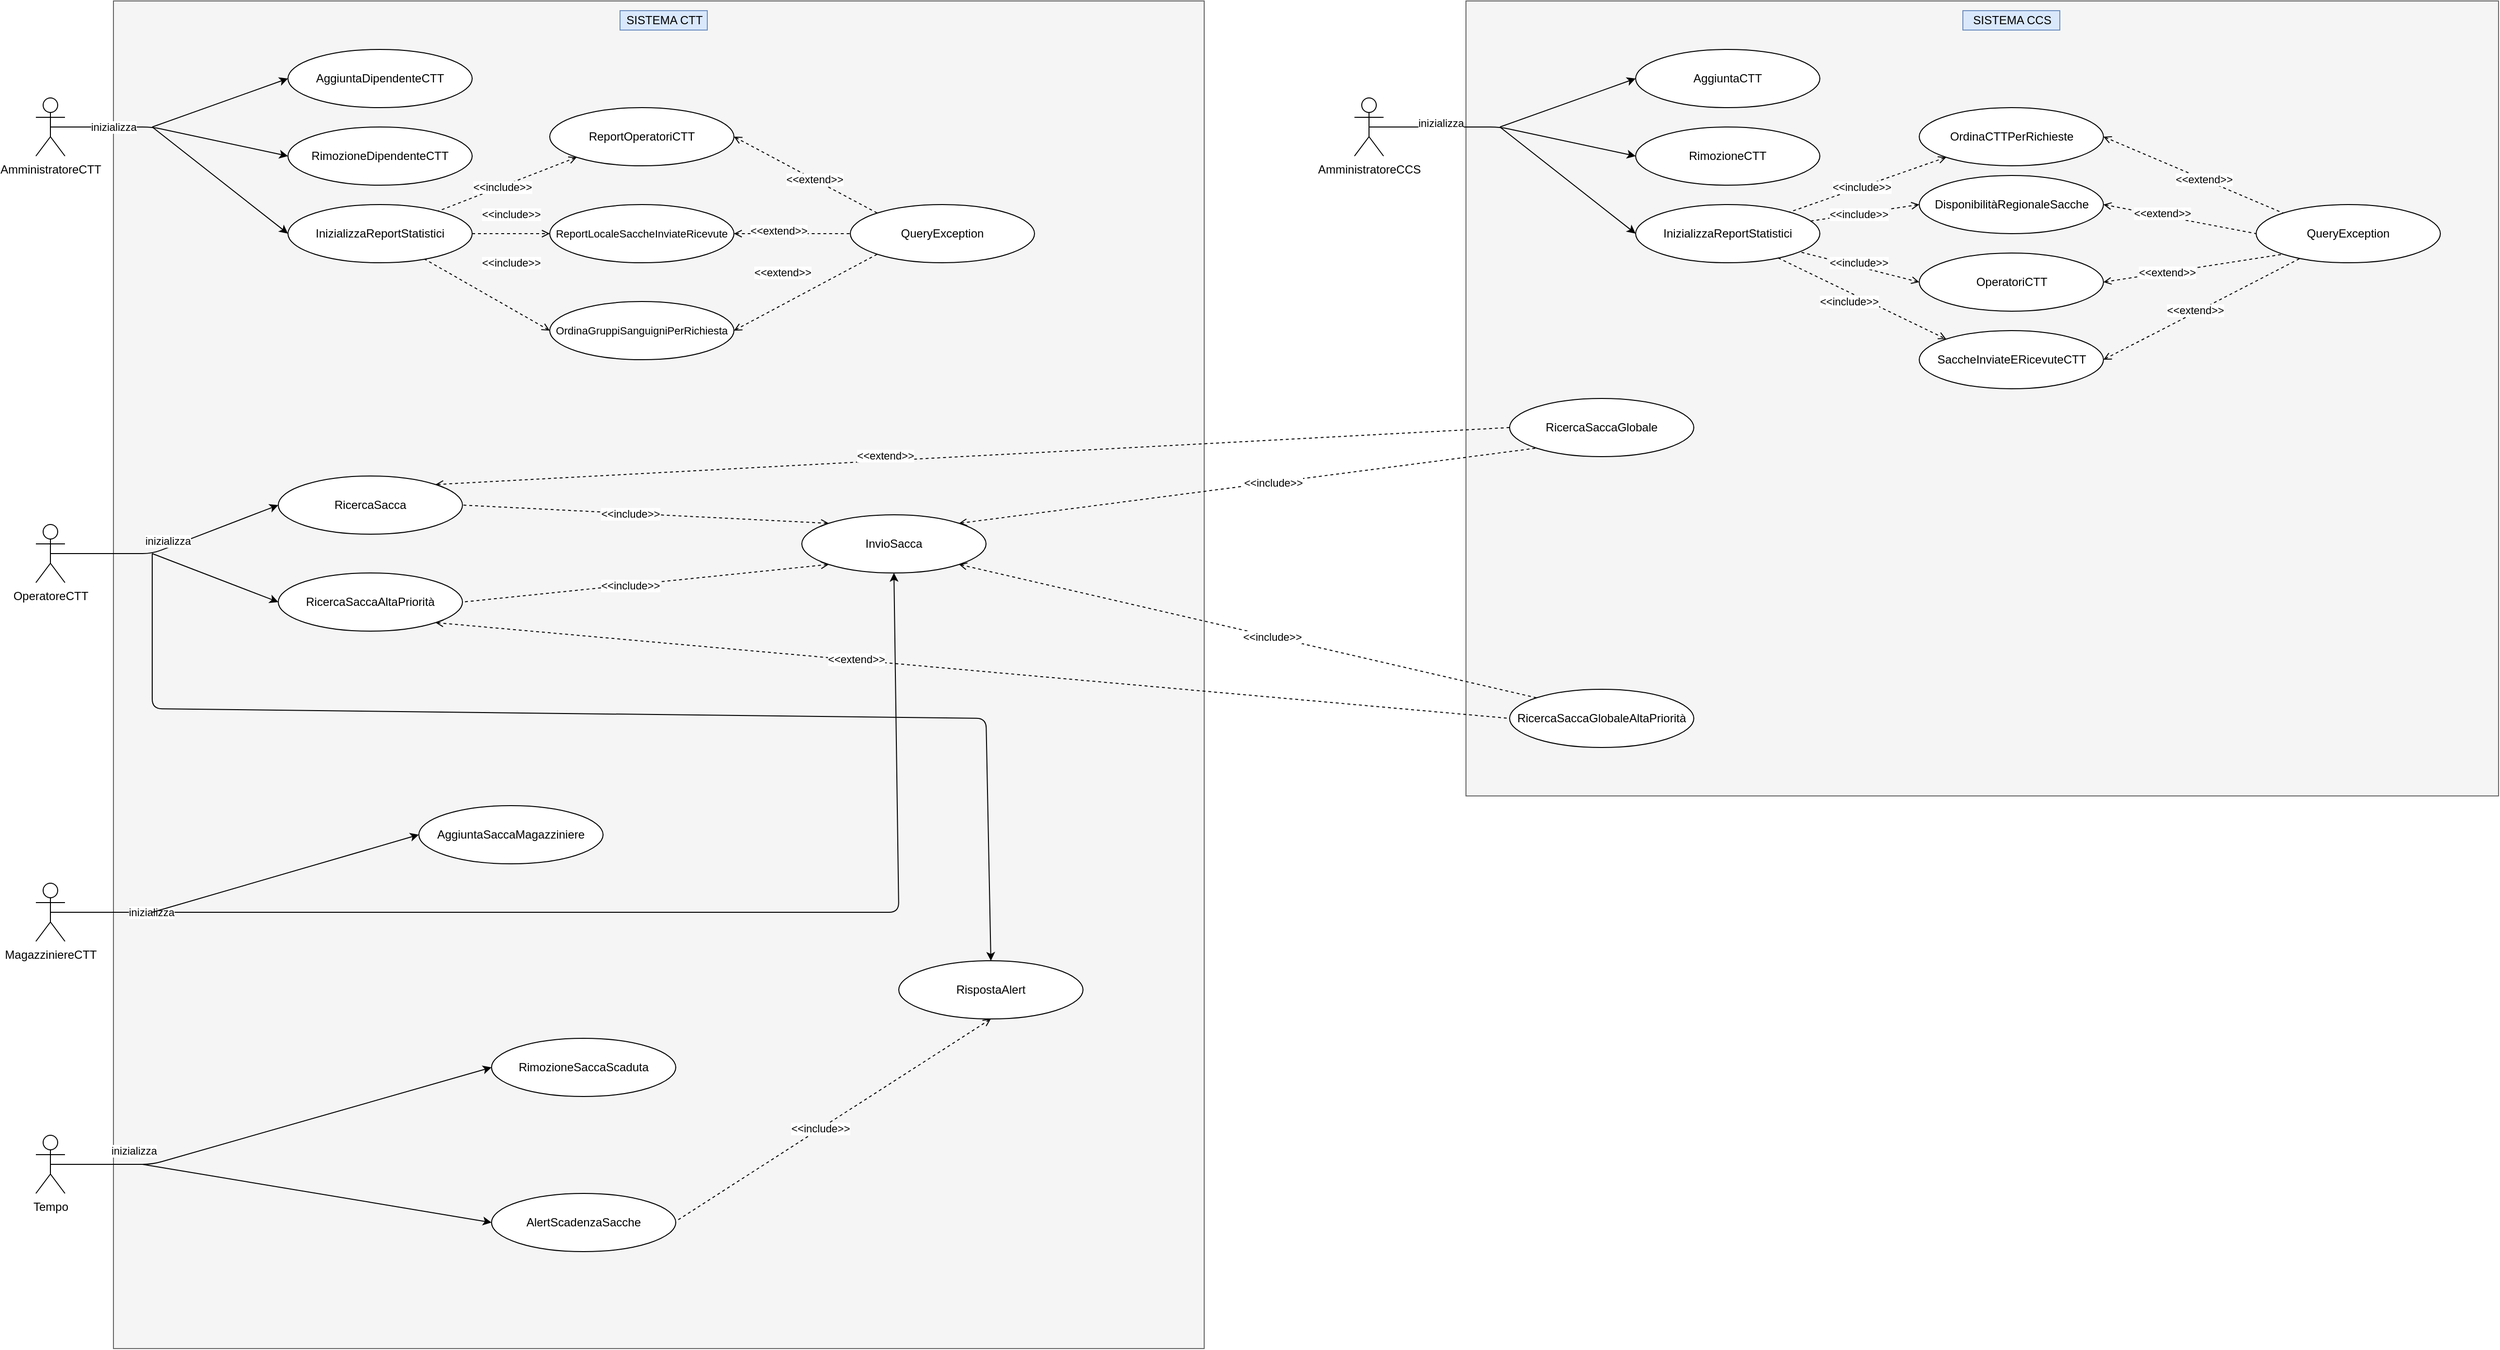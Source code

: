 <mxfile version="14.5.1" type="device"><diagram id="3FLHZTq3hZQt4nd_9_d8" name="Page-1"><mxGraphModel dx="3555" dy="2155" grid="1" gridSize="10" guides="1" tooltips="1" connect="1" arrows="1" fold="1" page="1" pageScale="1" pageWidth="1200" pageHeight="1600" math="0" shadow="0"><root><mxCell id="0"/><mxCell id="1" parent="0"/><mxCell id="kXRJ9fTZfxUqiPLf33Xb-1" value="" style="rounded=0;whiteSpace=wrap;html=1;fillColor=#f5f5f5;strokeColor=#666666;fontColor=#333333;" vertex="1" parent="1"><mxGeometry x="300" y="50" width="1125" height="1390" as="geometry"/></mxCell><mxCell id="kXRJ9fTZfxUqiPLf33Xb-2" value="SISTEMA CTT" style="text;html=1;align=center;verticalAlign=middle;resizable=0;points=[];autosize=1;fillColor=#dae8fc;strokeColor=#6c8ebf;" vertex="1" parent="1"><mxGeometry x="822.5" y="60" width="90" height="20" as="geometry"/></mxCell><mxCell id="kXRJ9fTZfxUqiPLf33Xb-3" value="AmministratoreCTT" style="shape=umlActor;verticalLabelPosition=bottom;verticalAlign=top;html=1;outlineConnect=0;" vertex="1" parent="1"><mxGeometry x="220" y="150" width="30" height="60" as="geometry"/></mxCell><mxCell id="kXRJ9fTZfxUqiPLf33Xb-4" value="AggiuntaDipendenteCTT" style="ellipse;whiteSpace=wrap;html=1;" vertex="1" parent="1"><mxGeometry x="480" y="100" width="190" height="60" as="geometry"/></mxCell><mxCell id="kXRJ9fTZfxUqiPLf33Xb-5" value="RimozioneDipendenteCTT" style="ellipse;whiteSpace=wrap;html=1;" vertex="1" parent="1"><mxGeometry x="480" y="180" width="190" height="60" as="geometry"/></mxCell><mxCell id="kXRJ9fTZfxUqiPLf33Xb-7" value="" style="endArrow=classic;html=1;entryX=0;entryY=0.5;entryDx=0;entryDy=0;" edge="1" parent="1" target="kXRJ9fTZfxUqiPLf33Xb-4"><mxGeometry width="50" height="50" relative="1" as="geometry"><mxPoint x="340" y="180" as="sourcePoint"/><mxPoint x="570" y="270" as="targetPoint"/></mxGeometry></mxCell><mxCell id="kXRJ9fTZfxUqiPLf33Xb-8" value="" style="endArrow=classic;html=1;exitX=0.5;exitY=0.5;exitDx=0;exitDy=0;exitPerimeter=0;entryX=0;entryY=0.5;entryDx=0;entryDy=0;" edge="1" parent="1" source="kXRJ9fTZfxUqiPLf33Xb-3" target="kXRJ9fTZfxUqiPLf33Xb-5"><mxGeometry width="50" height="50" relative="1" as="geometry"><mxPoint x="280" y="180" as="sourcePoint"/><mxPoint x="490" y="140" as="targetPoint"/><Array as="points"><mxPoint x="340" y="180"/></Array></mxGeometry></mxCell><mxCell id="kXRJ9fTZfxUqiPLf33Xb-10" value="inizializza" style="edgeLabel;html=1;align=center;verticalAlign=middle;resizable=0;points=[];" vertex="1" connectable="0" parent="kXRJ9fTZfxUqiPLf33Xb-8"><mxGeometry x="0.153" y="-1" relative="1" as="geometry"><mxPoint x="-77.46" y="-9.05" as="offset"/></mxGeometry></mxCell><mxCell id="kXRJ9fTZfxUqiPLf33Xb-11" value="MagazziniereCTT" style="shape=umlActor;verticalLabelPosition=bottom;verticalAlign=top;html=1;outlineConnect=0;" vertex="1" parent="1"><mxGeometry x="220" y="960" width="30" height="60" as="geometry"/></mxCell><mxCell id="kXRJ9fTZfxUqiPLf33Xb-12" value="AggiuntaSaccaMagazziniere" style="ellipse;whiteSpace=wrap;html=1;" vertex="1" parent="1"><mxGeometry x="615" y="880" width="190" height="60" as="geometry"/></mxCell><mxCell id="kXRJ9fTZfxUqiPLf33Xb-13" value="InvioSacca" style="ellipse;whiteSpace=wrap;html=1;" vertex="1" parent="1"><mxGeometry x="1010" y="580" width="190" height="60" as="geometry"/></mxCell><mxCell id="kXRJ9fTZfxUqiPLf33Xb-14" value="InizializzaReportStatistici" style="ellipse;whiteSpace=wrap;html=1;" vertex="1" parent="1"><mxGeometry x="480" y="260" width="190" height="60" as="geometry"/></mxCell><mxCell id="kXRJ9fTZfxUqiPLf33Xb-15" value="" style="endArrow=classic;html=1;entryX=0;entryY=0.5;entryDx=0;entryDy=0;" edge="1" parent="1" target="kXRJ9fTZfxUqiPLf33Xb-14"><mxGeometry width="50" height="50" relative="1" as="geometry"><mxPoint x="340" y="180" as="sourcePoint"/><mxPoint x="490" y="140" as="targetPoint"/></mxGeometry></mxCell><mxCell id="kXRJ9fTZfxUqiPLf33Xb-16" value="ReportOperatoriCTT" style="ellipse;whiteSpace=wrap;html=1;" vertex="1" parent="1"><mxGeometry x="750" y="160" width="190" height="60" as="geometry"/></mxCell><mxCell id="kXRJ9fTZfxUqiPLf33Xb-17" value="&lt;font style=&quot;font-size: 11px&quot;&gt;ReportLocaleSaccheInviateRicevute&lt;/font&gt;" style="ellipse;whiteSpace=wrap;html=1;" vertex="1" parent="1"><mxGeometry x="750" y="260" width="190" height="60" as="geometry"/></mxCell><mxCell id="kXRJ9fTZfxUqiPLf33Xb-18" value="&lt;font style=&quot;font-size: 11px&quot;&gt;OrdinaGruppiSanguigniPerRichiesta&lt;/font&gt;" style="ellipse;whiteSpace=wrap;html=1;" vertex="1" parent="1"><mxGeometry x="750" y="360" width="190" height="60" as="geometry"/></mxCell><mxCell id="kXRJ9fTZfxUqiPLf33Xb-21" value="" style="endArrow=none;dashed=1;html=1;exitX=0;exitY=0.5;exitDx=0;exitDy=0;startArrow=open;startFill=0;endFill=0;" edge="1" parent="1" source="kXRJ9fTZfxUqiPLf33Xb-18" target="kXRJ9fTZfxUqiPLf33Xb-14"><mxGeometry width="50" height="50" relative="1" as="geometry"><mxPoint x="680.0" y="300" as="sourcePoint"/><mxPoint x="750.0" y="430" as="targetPoint"/></mxGeometry></mxCell><mxCell id="kXRJ9fTZfxUqiPLf33Xb-22" value="" style="endArrow=open;dashed=1;html=1;entryX=0;entryY=0.5;entryDx=0;entryDy=0;endFill=0;startArrow=none;startFill=0;" edge="1" parent="1" source="kXRJ9fTZfxUqiPLf33Xb-14" target="kXRJ9fTZfxUqiPLf33Xb-17"><mxGeometry width="50" height="50" relative="1" as="geometry"><mxPoint x="750.0" y="350" as="sourcePoint"/><mxPoint x="680.0" y="300" as="targetPoint"/></mxGeometry></mxCell><mxCell id="kXRJ9fTZfxUqiPLf33Xb-23" value="" style="endArrow=none;dashed=1;html=1;exitX=0;exitY=1;exitDx=0;exitDy=0;startArrow=open;startFill=0;endFill=0;" edge="1" parent="1" source="kXRJ9fTZfxUqiPLf33Xb-16" target="kXRJ9fTZfxUqiPLf33Xb-14"><mxGeometry width="50" height="50" relative="1" as="geometry"><mxPoint x="760.0" y="360" as="sourcePoint"/><mxPoint x="670" y="280" as="targetPoint"/><Array as="points"/></mxGeometry></mxCell><mxCell id="kXRJ9fTZfxUqiPLf33Xb-24" value="&amp;lt;&amp;lt;include&amp;gt;&amp;gt;" style="edgeLabel;html=1;align=center;verticalAlign=middle;resizable=0;points=[];" vertex="1" connectable="0" parent="kXRJ9fTZfxUqiPLf33Xb-23"><mxGeometry x="0.085" relative="1" as="geometry"><mxPoint as="offset"/></mxGeometry></mxCell><mxCell id="kXRJ9fTZfxUqiPLf33Xb-25" value="&amp;lt;&amp;lt;include&amp;gt;&amp;gt;" style="edgeLabel;html=1;align=center;verticalAlign=middle;resizable=0;points=[];" vertex="1" connectable="0" parent="1"><mxGeometry x="710.001" y="319.998" as="geometry"/></mxCell><mxCell id="kXRJ9fTZfxUqiPLf33Xb-26" value="&amp;lt;&amp;lt;include&amp;gt;&amp;gt;" style="edgeLabel;html=1;align=center;verticalAlign=middle;resizable=0;points=[];" vertex="1" connectable="0" parent="1"><mxGeometry x="710.001" y="269.998" as="geometry"/></mxCell><mxCell id="kXRJ9fTZfxUqiPLf33Xb-28" value="QueryException" style="ellipse;whiteSpace=wrap;html=1;" vertex="1" parent="1"><mxGeometry x="1060" y="260" width="190" height="60" as="geometry"/></mxCell><mxCell id="kXRJ9fTZfxUqiPLf33Xb-30" value="" style="endArrow=none;dashed=1;html=1;entryX=0;entryY=0;entryDx=0;entryDy=0;exitX=1;exitY=0.5;exitDx=0;exitDy=0;startArrow=open;startFill=0;" edge="1" parent="1" source="kXRJ9fTZfxUqiPLf33Xb-16" target="kXRJ9fTZfxUqiPLf33Xb-28"><mxGeometry width="50" height="50" relative="1" as="geometry"><mxPoint x="930" y="280" as="sourcePoint"/><mxPoint x="980" y="230" as="targetPoint"/><Array as="points"/></mxGeometry></mxCell><mxCell id="kXRJ9fTZfxUqiPLf33Xb-34" value="&amp;lt;&amp;lt;extend&amp;gt;&amp;gt;" style="edgeLabel;html=1;align=center;verticalAlign=middle;resizable=0;points=[];" vertex="1" connectable="0" parent="kXRJ9fTZfxUqiPLf33Xb-30"><mxGeometry x="0.11" y="1" relative="1" as="geometry"><mxPoint y="1" as="offset"/></mxGeometry></mxCell><mxCell id="kXRJ9fTZfxUqiPLf33Xb-32" value="" style="endArrow=none;dashed=1;html=1;exitX=1;exitY=0.5;exitDx=0;exitDy=0;entryX=0;entryY=1;entryDx=0;entryDy=0;startArrow=open;startFill=0;" edge="1" parent="1" source="kXRJ9fTZfxUqiPLf33Xb-18" target="kXRJ9fTZfxUqiPLf33Xb-28"><mxGeometry width="50" height="50" relative="1" as="geometry"><mxPoint x="940" y="430" as="sourcePoint"/><mxPoint x="1119.438" y="326.325" as="targetPoint"/></mxGeometry></mxCell><mxCell id="kXRJ9fTZfxUqiPLf33Xb-33" value="" style="endArrow=none;dashed=1;html=1;exitX=1;exitY=0.5;exitDx=0;exitDy=0;entryX=0;entryY=0.5;entryDx=0;entryDy=0;startArrow=open;startFill=0;" edge="1" parent="1" source="kXRJ9fTZfxUqiPLf33Xb-17" target="kXRJ9fTZfxUqiPLf33Xb-28"><mxGeometry width="50" height="50" relative="1" as="geometry"><mxPoint x="940" y="350" as="sourcePoint"/><mxPoint x="1097.825" y="321.213" as="targetPoint"/></mxGeometry></mxCell><mxCell id="kXRJ9fTZfxUqiPLf33Xb-35" value="&amp;lt;&amp;lt;extend&amp;gt;&amp;gt;" style="edgeLabel;html=1;align=center;verticalAlign=middle;resizable=0;points=[];" vertex="1" connectable="0" parent="kXRJ9fTZfxUqiPLf33Xb-33"><mxGeometry x="-0.237" y="3" relative="1" as="geometry"><mxPoint as="offset"/></mxGeometry></mxCell><mxCell id="kXRJ9fTZfxUqiPLf33Xb-36" value="&amp;lt;&amp;lt;extend&amp;gt;&amp;gt;" style="edgeLabel;html=1;align=center;verticalAlign=middle;resizable=0;points=[];" vertex="1" connectable="0" parent="1"><mxGeometry x="990.206" y="329.997" as="geometry"/></mxCell><mxCell id="kXRJ9fTZfxUqiPLf33Xb-38" value="" style="rounded=0;whiteSpace=wrap;html=1;fillColor=#f5f5f5;strokeColor=#666666;fontColor=#333333;" vertex="1" parent="1"><mxGeometry x="1695" y="50" width="1065" height="820" as="geometry"/></mxCell><mxCell id="kXRJ9fTZfxUqiPLf33Xb-39" value="SISTEMA CCS" style="text;html=1;align=center;verticalAlign=middle;resizable=0;points=[];autosize=1;fillColor=#dae8fc;strokeColor=#6c8ebf;" vertex="1" parent="1"><mxGeometry x="2207.5" y="60" width="100" height="20" as="geometry"/></mxCell><mxCell id="kXRJ9fTZfxUqiPLf33Xb-40" value="AmministratoreCCS" style="shape=umlActor;verticalLabelPosition=bottom;verticalAlign=top;html=1;outlineConnect=0;" vertex="1" parent="1"><mxGeometry x="1580" y="150" width="30" height="60" as="geometry"/></mxCell><mxCell id="kXRJ9fTZfxUqiPLf33Xb-41" value="AggiuntaCTT" style="ellipse;whiteSpace=wrap;html=1;" vertex="1" parent="1"><mxGeometry x="1870" y="100" width="190" height="60" as="geometry"/></mxCell><mxCell id="kXRJ9fTZfxUqiPLf33Xb-42" value="RimozioneCTT" style="ellipse;whiteSpace=wrap;html=1;" vertex="1" parent="1"><mxGeometry x="1870" y="180" width="190" height="60" as="geometry"/></mxCell><mxCell id="kXRJ9fTZfxUqiPLf33Xb-43" value="" style="endArrow=classic;html=1;entryX=0;entryY=0.5;entryDx=0;entryDy=0;" edge="1" parent="1" target="kXRJ9fTZfxUqiPLf33Xb-41"><mxGeometry width="50" height="50" relative="1" as="geometry"><mxPoint x="1730" y="180" as="sourcePoint"/><mxPoint x="1960" y="270" as="targetPoint"/></mxGeometry></mxCell><mxCell id="kXRJ9fTZfxUqiPLf33Xb-44" value="" style="endArrow=classic;html=1;exitX=0.5;exitY=0.5;exitDx=0;exitDy=0;exitPerimeter=0;entryX=0;entryY=0.5;entryDx=0;entryDy=0;" edge="1" parent="1" source="kXRJ9fTZfxUqiPLf33Xb-40" target="kXRJ9fTZfxUqiPLf33Xb-42"><mxGeometry width="50" height="50" relative="1" as="geometry"><mxPoint x="1670" y="180" as="sourcePoint"/><mxPoint x="1880" y="140" as="targetPoint"/><Array as="points"><mxPoint x="1730" y="180"/></Array></mxGeometry></mxCell><mxCell id="kXRJ9fTZfxUqiPLf33Xb-45" value="inizializza" style="edgeLabel;html=1;align=center;verticalAlign=middle;resizable=0;points=[];" vertex="1" connectable="0" parent="kXRJ9fTZfxUqiPLf33Xb-44"><mxGeometry x="0.153" y="-1" relative="1" as="geometry"><mxPoint x="-85.75" y="-10.83" as="offset"/></mxGeometry></mxCell><mxCell id="kXRJ9fTZfxUqiPLf33Xb-49" value="InizializzaReportStatistici" style="ellipse;whiteSpace=wrap;html=1;" vertex="1" parent="1"><mxGeometry x="1870" y="260" width="190" height="60" as="geometry"/></mxCell><mxCell id="kXRJ9fTZfxUqiPLf33Xb-50" value="" style="endArrow=classic;html=1;entryX=0;entryY=0.5;entryDx=0;entryDy=0;" edge="1" parent="1" target="kXRJ9fTZfxUqiPLf33Xb-49"><mxGeometry width="50" height="50" relative="1" as="geometry"><mxPoint x="1730" y="180" as="sourcePoint"/><mxPoint x="1880" y="140" as="targetPoint"/></mxGeometry></mxCell><mxCell id="kXRJ9fTZfxUqiPLf33Xb-51" value="OrdinaCTTPerRichieste" style="ellipse;whiteSpace=wrap;html=1;" vertex="1" parent="1"><mxGeometry x="2162.5" y="160" width="190" height="60" as="geometry"/></mxCell><mxCell id="kXRJ9fTZfxUqiPLf33Xb-52" value="DisponibilitàRegionaleSacche" style="ellipse;whiteSpace=wrap;html=1;" vertex="1" parent="1"><mxGeometry x="2162.5" y="230" width="190" height="60" as="geometry"/></mxCell><mxCell id="kXRJ9fTZfxUqiPLf33Xb-53" value="OperatoriCTT" style="ellipse;whiteSpace=wrap;html=1;" vertex="1" parent="1"><mxGeometry x="2162.5" y="310" width="190" height="60" as="geometry"/></mxCell><mxCell id="kXRJ9fTZfxUqiPLf33Xb-54" value="SaccheInviateERicevuteCTT" style="ellipse;whiteSpace=wrap;html=1;" vertex="1" parent="1"><mxGeometry x="2162.5" y="390" width="190" height="60" as="geometry"/></mxCell><mxCell id="kXRJ9fTZfxUqiPLf33Xb-55" value="" style="endArrow=open;dashed=1;html=1;entryX=0;entryY=0;entryDx=0;entryDy=0;startArrow=none;startFill=0;endFill=0;" edge="1" parent="1" source="kXRJ9fTZfxUqiPLf33Xb-49" target="kXRJ9fTZfxUqiPLf33Xb-54"><mxGeometry width="50" height="50" relative="1" as="geometry"><mxPoint x="2100" y="550" as="sourcePoint"/><mxPoint x="2150" y="500" as="targetPoint"/></mxGeometry></mxCell><mxCell id="kXRJ9fTZfxUqiPLf33Xb-56" value="" style="endArrow=none;dashed=1;html=1;exitX=0;exitY=0.5;exitDx=0;exitDy=0;startArrow=open;startFill=0;endFill=0;" edge="1" parent="1" source="kXRJ9fTZfxUqiPLf33Xb-53" target="kXRJ9fTZfxUqiPLf33Xb-49"><mxGeometry width="50" height="50" relative="1" as="geometry"><mxPoint x="2070.0" y="300" as="sourcePoint"/><mxPoint x="2140" y="430" as="targetPoint"/></mxGeometry></mxCell><mxCell id="kXRJ9fTZfxUqiPLf33Xb-57" value="" style="endArrow=open;dashed=1;html=1;entryX=0;entryY=0.5;entryDx=0;entryDy=0;endFill=0;startArrow=none;startFill=0;" edge="1" parent="1" source="kXRJ9fTZfxUqiPLf33Xb-49" target="kXRJ9fTZfxUqiPLf33Xb-52"><mxGeometry width="50" height="50" relative="1" as="geometry"><mxPoint x="2140" y="350" as="sourcePoint"/><mxPoint x="2070.0" y="300" as="targetPoint"/></mxGeometry></mxCell><mxCell id="kXRJ9fTZfxUqiPLf33Xb-58" value="" style="endArrow=none;dashed=1;html=1;exitX=0;exitY=1;exitDx=0;exitDy=0;startArrow=open;startFill=0;endFill=0;" edge="1" parent="1" source="kXRJ9fTZfxUqiPLf33Xb-51" target="kXRJ9fTZfxUqiPLf33Xb-49"><mxGeometry width="50" height="50" relative="1" as="geometry"><mxPoint x="2150" y="360" as="sourcePoint"/><mxPoint x="2060" y="280" as="targetPoint"/><Array as="points"/></mxGeometry></mxCell><mxCell id="kXRJ9fTZfxUqiPLf33Xb-59" value="&amp;lt;&amp;lt;include&amp;gt;&amp;gt;" style="edgeLabel;html=1;align=center;verticalAlign=middle;resizable=0;points=[];" vertex="1" connectable="0" parent="kXRJ9fTZfxUqiPLf33Xb-58"><mxGeometry x="0.085" relative="1" as="geometry"><mxPoint as="offset"/></mxGeometry></mxCell><mxCell id="kXRJ9fTZfxUqiPLf33Xb-60" value="&amp;lt;&amp;lt;include&amp;gt;&amp;gt;" style="edgeLabel;html=1;align=center;verticalAlign=middle;resizable=0;points=[];" vertex="1" connectable="0" parent="1"><mxGeometry x="2100.001" y="319.998" as="geometry"/></mxCell><mxCell id="kXRJ9fTZfxUqiPLf33Xb-61" value="&amp;lt;&amp;lt;include&amp;gt;&amp;gt;" style="edgeLabel;html=1;align=center;verticalAlign=middle;resizable=0;points=[];" vertex="1" connectable="0" parent="1"><mxGeometry x="2100.001" y="269.998" as="geometry"/></mxCell><mxCell id="kXRJ9fTZfxUqiPLf33Xb-62" value="&amp;lt;&amp;lt;include&amp;gt;&amp;gt;" style="edgeLabel;html=1;align=center;verticalAlign=middle;resizable=0;points=[];" vertex="1" connectable="0" parent="1"><mxGeometry x="2090.001" y="359.998" as="geometry"/></mxCell><mxCell id="kXRJ9fTZfxUqiPLf33Xb-63" value="QueryException" style="ellipse;whiteSpace=wrap;html=1;" vertex="1" parent="1"><mxGeometry x="2510" y="260" width="190" height="60" as="geometry"/></mxCell><mxCell id="kXRJ9fTZfxUqiPLf33Xb-64" value="" style="endArrow=none;dashed=1;html=1;entryX=0;entryY=0;entryDx=0;entryDy=0;exitX=1;exitY=0.5;exitDx=0;exitDy=0;startArrow=open;startFill=0;" edge="1" parent="1" source="kXRJ9fTZfxUqiPLf33Xb-51" target="kXRJ9fTZfxUqiPLf33Xb-63"><mxGeometry width="50" height="50" relative="1" as="geometry"><mxPoint x="2320" y="280" as="sourcePoint"/><mxPoint x="2370" y="230" as="targetPoint"/><Array as="points"/></mxGeometry></mxCell><mxCell id="kXRJ9fTZfxUqiPLf33Xb-65" value="&amp;lt;&amp;lt;extend&amp;gt;&amp;gt;" style="edgeLabel;html=1;align=center;verticalAlign=middle;resizable=0;points=[];" vertex="1" connectable="0" parent="kXRJ9fTZfxUqiPLf33Xb-64"><mxGeometry x="0.11" y="1" relative="1" as="geometry"><mxPoint y="1" as="offset"/></mxGeometry></mxCell><mxCell id="kXRJ9fTZfxUqiPLf33Xb-66" value="" style="endArrow=none;dashed=1;html=1;exitX=1;exitY=0.5;exitDx=0;exitDy=0;startArrow=open;startFill=0;" edge="1" parent="1" source="kXRJ9fTZfxUqiPLf33Xb-54" target="kXRJ9fTZfxUqiPLf33Xb-63"><mxGeometry width="50" height="50" relative="1" as="geometry"><mxPoint x="2330" y="200.0" as="sourcePoint"/><mxPoint x="2487.825" y="278.787" as="targetPoint"/></mxGeometry></mxCell><mxCell id="kXRJ9fTZfxUqiPLf33Xb-67" value="" style="endArrow=none;dashed=1;html=1;exitX=1;exitY=0.5;exitDx=0;exitDy=0;entryX=0;entryY=1;entryDx=0;entryDy=0;startArrow=open;startFill=0;" edge="1" parent="1" source="kXRJ9fTZfxUqiPLf33Xb-53" target="kXRJ9fTZfxUqiPLf33Xb-63"><mxGeometry width="50" height="50" relative="1" as="geometry"><mxPoint x="2330" y="430" as="sourcePoint"/><mxPoint x="2509.438" y="326.325" as="targetPoint"/></mxGeometry></mxCell><mxCell id="kXRJ9fTZfxUqiPLf33Xb-68" value="" style="endArrow=none;dashed=1;html=1;exitX=1;exitY=0.5;exitDx=0;exitDy=0;entryX=0;entryY=0.5;entryDx=0;entryDy=0;startArrow=open;startFill=0;" edge="1" parent="1" source="kXRJ9fTZfxUqiPLf33Xb-52" target="kXRJ9fTZfxUqiPLf33Xb-63"><mxGeometry width="50" height="50" relative="1" as="geometry"><mxPoint x="2330" y="350" as="sourcePoint"/><mxPoint x="2487.825" y="321.213" as="targetPoint"/></mxGeometry></mxCell><mxCell id="kXRJ9fTZfxUqiPLf33Xb-69" value="&amp;lt;&amp;lt;extend&amp;gt;&amp;gt;" style="edgeLabel;html=1;align=center;verticalAlign=middle;resizable=0;points=[];" vertex="1" connectable="0" parent="kXRJ9fTZfxUqiPLf33Xb-68"><mxGeometry x="-0.237" y="3" relative="1" as="geometry"><mxPoint as="offset"/></mxGeometry></mxCell><mxCell id="kXRJ9fTZfxUqiPLf33Xb-70" value="&amp;lt;&amp;lt;extend&amp;gt;&amp;gt;" style="edgeLabel;html=1;align=center;verticalAlign=middle;resizable=0;points=[];" vertex="1" connectable="0" parent="1"><mxGeometry x="2380.206" y="329.997" as="geometry"><mxPoint x="38" as="offset"/></mxGeometry></mxCell><mxCell id="kXRJ9fTZfxUqiPLf33Xb-71" value="&amp;lt;&amp;lt;extend&amp;gt;&amp;gt;" style="edgeLabel;html=1;align=center;verticalAlign=middle;resizable=0;points=[];" vertex="1" connectable="0" parent="1"><mxGeometry x="2419.996" y="369.997" as="geometry"><mxPoint x="27" y="-1" as="offset"/></mxGeometry></mxCell><mxCell id="kXRJ9fTZfxUqiPLf33Xb-73" value="" style="endArrow=classic;html=1;exitX=0.5;exitY=0.5;exitDx=0;exitDy=0;exitPerimeter=0;entryX=0.5;entryY=1;entryDx=0;entryDy=0;" edge="1" parent="1" target="kXRJ9fTZfxUqiPLf33Xb-13"><mxGeometry width="50" height="50" relative="1" as="geometry"><mxPoint x="235" y="990" as="sourcePoint"/><mxPoint x="480" y="1020.0" as="targetPoint"/><Array as="points"><mxPoint x="340" y="990"/><mxPoint x="1110" y="990"/></Array></mxGeometry></mxCell><mxCell id="kXRJ9fTZfxUqiPLf33Xb-74" value="inizializza" style="edgeLabel;html=1;align=center;verticalAlign=middle;resizable=0;points=[];" vertex="1" connectable="0" parent="kXRJ9fTZfxUqiPLf33Xb-73"><mxGeometry x="0.153" y="-1" relative="1" as="geometry"><mxPoint x="-602.14" y="-1" as="offset"/></mxGeometry></mxCell><mxCell id="kXRJ9fTZfxUqiPLf33Xb-75" value="" style="endArrow=classic;html=1;entryX=0;entryY=0.5;entryDx=0;entryDy=0;" edge="1" parent="1" target="kXRJ9fTZfxUqiPLf33Xb-12"><mxGeometry width="50" height="50" relative="1" as="geometry"><mxPoint x="340" y="990" as="sourcePoint"/><mxPoint x="450" y="930" as="targetPoint"/></mxGeometry></mxCell><mxCell id="kXRJ9fTZfxUqiPLf33Xb-76" value="OperatoreCTT" style="shape=umlActor;verticalLabelPosition=bottom;verticalAlign=top;html=1;outlineConnect=0;" vertex="1" parent="1"><mxGeometry x="220" y="590" width="30" height="60" as="geometry"/></mxCell><mxCell id="kXRJ9fTZfxUqiPLf33Xb-78" value="RicercaSacca" style="ellipse;whiteSpace=wrap;html=1;" vertex="1" parent="1"><mxGeometry x="470" y="540" width="190" height="60" as="geometry"/></mxCell><mxCell id="kXRJ9fTZfxUqiPLf33Xb-79" value="" style="endArrow=classic;html=1;exitX=0.5;exitY=0.5;exitDx=0;exitDy=0;exitPerimeter=0;entryX=0;entryY=0.5;entryDx=0;entryDy=0;" edge="1" parent="1" target="kXRJ9fTZfxUqiPLf33Xb-78"><mxGeometry width="50" height="50" relative="1" as="geometry"><mxPoint x="235" y="620" as="sourcePoint"/><mxPoint x="480" y="650.0" as="targetPoint"/><Array as="points"><mxPoint x="340" y="620"/></Array></mxGeometry></mxCell><mxCell id="kXRJ9fTZfxUqiPLf33Xb-80" value="inizializza" style="edgeLabel;html=1;align=center;verticalAlign=middle;resizable=0;points=[];" vertex="1" connectable="0" parent="kXRJ9fTZfxUqiPLf33Xb-79"><mxGeometry x="0.153" y="-1" relative="1" as="geometry"><mxPoint x="-18.53" y="-1" as="offset"/></mxGeometry></mxCell><mxCell id="kXRJ9fTZfxUqiPLf33Xb-82" value="RicercaSaccaGlobale" style="ellipse;whiteSpace=wrap;html=1;" vertex="1" parent="1"><mxGeometry x="1740" y="460" width="190" height="60" as="geometry"/></mxCell><mxCell id="kXRJ9fTZfxUqiPLf33Xb-83" value="" style="endArrow=none;dashed=1;html=1;exitX=1;exitY=0;exitDx=0;exitDy=0;entryX=0;entryY=0.5;entryDx=0;entryDy=0;startArrow=open;startFill=0;" edge="1" parent="1" source="kXRJ9fTZfxUqiPLf33Xb-78" target="kXRJ9fTZfxUqiPLf33Xb-82"><mxGeometry width="50" height="50" relative="1" as="geometry"><mxPoint x="950.0" y="430.0" as="sourcePoint"/><mxPoint x="1097.474" y="351.102" as="targetPoint"/></mxGeometry></mxCell><mxCell id="kXRJ9fTZfxUqiPLf33Xb-85" value="RicercaSaccaAltaPriorità" style="ellipse;whiteSpace=wrap;html=1;" vertex="1" parent="1"><mxGeometry x="470" y="640" width="190" height="60" as="geometry"/></mxCell><mxCell id="kXRJ9fTZfxUqiPLf33Xb-86" value="RicercaSaccaGlobaleAltaPriorità" style="ellipse;whiteSpace=wrap;html=1;" vertex="1" parent="1"><mxGeometry x="1740" y="760" width="190" height="60" as="geometry"/></mxCell><mxCell id="kXRJ9fTZfxUqiPLf33Xb-87" value="" style="endArrow=none;dashed=1;html=1;exitX=1;exitY=1;exitDx=0;exitDy=0;entryX=0;entryY=0.5;entryDx=0;entryDy=0;startArrow=open;startFill=0;" edge="1" parent="1" source="kXRJ9fTZfxUqiPLf33Xb-85" target="kXRJ9fTZfxUqiPLf33Xb-86"><mxGeometry width="50" height="50" relative="1" as="geometry"><mxPoint x="660" y="669.41" as="sourcePoint"/><mxPoint x="790.0" y="669.41" as="targetPoint"/></mxGeometry></mxCell><mxCell id="kXRJ9fTZfxUqiPLf33Xb-88" value="&amp;lt;&amp;lt;extend&amp;gt;&amp;gt;" style="edgeLabel;html=1;align=center;verticalAlign=middle;resizable=0;points=[];" vertex="1" connectable="0" parent="1"><mxGeometry x="1259.996" y="369.997" as="geometry"><mxPoint x="-164" y="149" as="offset"/></mxGeometry></mxCell><mxCell id="kXRJ9fTZfxUqiPLf33Xb-89" value="&amp;lt;&amp;lt;extend&amp;gt;&amp;gt;" style="edgeLabel;html=1;align=center;verticalAlign=middle;resizable=0;points=[];" vertex="1" connectable="0" parent="1"><mxGeometry x="1229.996" y="579.997" as="geometry"><mxPoint x="-164" y="149" as="offset"/></mxGeometry></mxCell><mxCell id="kXRJ9fTZfxUqiPLf33Xb-90" value="" style="endArrow=classic;html=1;entryX=0;entryY=0.5;entryDx=0;entryDy=0;" edge="1" parent="1" target="kXRJ9fTZfxUqiPLf33Xb-85"><mxGeometry width="50" height="50" relative="1" as="geometry"><mxPoint x="340" y="620" as="sourcePoint"/><mxPoint x="480.0" y="730.0" as="targetPoint"/></mxGeometry></mxCell><mxCell id="kXRJ9fTZfxUqiPLf33Xb-91" value="" style="endArrow=none;dashed=1;html=1;exitX=1;exitY=0;exitDx=0;exitDy=0;startArrow=open;startFill=0;endFill=0;entryX=0;entryY=1;entryDx=0;entryDy=0;" edge="1" parent="1" source="kXRJ9fTZfxUqiPLf33Xb-13" target="kXRJ9fTZfxUqiPLf33Xb-82"><mxGeometry width="50" height="50" relative="1" as="geometry"><mxPoint x="1082.745" y="450.003" as="sourcePoint"/><mxPoint x="939.997" y="505.55" as="targetPoint"/><Array as="points"/></mxGeometry></mxCell><mxCell id="kXRJ9fTZfxUqiPLf33Xb-92" value="&amp;lt;&amp;lt;include&amp;gt;&amp;gt;" style="edgeLabel;html=1;align=center;verticalAlign=middle;resizable=0;points=[];" vertex="1" connectable="0" parent="kXRJ9fTZfxUqiPLf33Xb-91"><mxGeometry x="0.085" relative="1" as="geometry"><mxPoint as="offset"/></mxGeometry></mxCell><mxCell id="kXRJ9fTZfxUqiPLf33Xb-93" value="" style="endArrow=none;dashed=1;html=1;exitX=0;exitY=0;exitDx=0;exitDy=0;startArrow=open;startFill=0;endFill=0;entryX=1;entryY=0.5;entryDx=0;entryDy=0;" edge="1" parent="1" source="kXRJ9fTZfxUqiPLf33Xb-13" target="kXRJ9fTZfxUqiPLf33Xb-78"><mxGeometry width="50" height="50" relative="1" as="geometry"><mxPoint x="1115" y="590" as="sourcePoint"/><mxPoint x="949.997" y="515.55" as="targetPoint"/><Array as="points"/></mxGeometry></mxCell><mxCell id="kXRJ9fTZfxUqiPLf33Xb-94" value="&amp;lt;&amp;lt;include&amp;gt;&amp;gt;" style="edgeLabel;html=1;align=center;verticalAlign=middle;resizable=0;points=[];" vertex="1" connectable="0" parent="kXRJ9fTZfxUqiPLf33Xb-93"><mxGeometry x="0.085" relative="1" as="geometry"><mxPoint as="offset"/></mxGeometry></mxCell><mxCell id="kXRJ9fTZfxUqiPLf33Xb-95" value="" style="endArrow=none;dashed=1;html=1;exitX=0;exitY=1;exitDx=0;exitDy=0;startArrow=open;startFill=0;endFill=0;entryX=1;entryY=0.5;entryDx=0;entryDy=0;" edge="1" parent="1" source="kXRJ9fTZfxUqiPLf33Xb-13" target="kXRJ9fTZfxUqiPLf33Xb-85"><mxGeometry width="50" height="50" relative="1" as="geometry"><mxPoint x="1047.825" y="598.787" as="sourcePoint"/><mxPoint x="670" y="580" as="targetPoint"/><Array as="points"/></mxGeometry></mxCell><mxCell id="kXRJ9fTZfxUqiPLf33Xb-96" value="&amp;lt;&amp;lt;include&amp;gt;&amp;gt;" style="edgeLabel;html=1;align=center;verticalAlign=middle;resizable=0;points=[];" vertex="1" connectable="0" parent="kXRJ9fTZfxUqiPLf33Xb-95"><mxGeometry x="0.085" relative="1" as="geometry"><mxPoint as="offset"/></mxGeometry></mxCell><mxCell id="kXRJ9fTZfxUqiPLf33Xb-98" value="" style="endArrow=none;dashed=1;html=1;exitX=1;exitY=1;exitDx=0;exitDy=0;startArrow=open;startFill=0;endFill=0;entryX=0;entryY=0;entryDx=0;entryDy=0;" edge="1" parent="1" source="kXRJ9fTZfxUqiPLf33Xb-13" target="kXRJ9fTZfxUqiPLf33Xb-86"><mxGeometry width="50" height="50" relative="1" as="geometry"><mxPoint x="1317.825" y="690.003" as="sourcePoint"/><mxPoint x="940" y="728.79" as="targetPoint"/><Array as="points"/></mxGeometry></mxCell><mxCell id="kXRJ9fTZfxUqiPLf33Xb-99" value="&amp;lt;&amp;lt;include&amp;gt;&amp;gt;" style="edgeLabel;html=1;align=center;verticalAlign=middle;resizable=0;points=[];" vertex="1" connectable="0" parent="kXRJ9fTZfxUqiPLf33Xb-98"><mxGeometry x="0.085" relative="1" as="geometry"><mxPoint as="offset"/></mxGeometry></mxCell><mxCell id="kXRJ9fTZfxUqiPLf33Xb-100" value="Tempo" style="shape=umlActor;verticalLabelPosition=bottom;verticalAlign=top;html=1;outlineConnect=0;" vertex="1" parent="1"><mxGeometry x="220" y="1220" width="30" height="60" as="geometry"/></mxCell><mxCell id="kXRJ9fTZfxUqiPLf33Xb-101" value="RimozioneSaccaScaduta" style="ellipse;whiteSpace=wrap;html=1;" vertex="1" parent="1"><mxGeometry x="690" y="1120" width="190" height="60" as="geometry"/></mxCell><mxCell id="kXRJ9fTZfxUqiPLf33Xb-102" value="AlertScadenzaSacche" style="ellipse;whiteSpace=wrap;html=1;" vertex="1" parent="1"><mxGeometry x="690" y="1280" width="190" height="60" as="geometry"/></mxCell><mxCell id="kXRJ9fTZfxUqiPLf33Xb-103" value="" style="endArrow=classic;html=1;exitX=0.5;exitY=0.5;exitDx=0;exitDy=0;exitPerimeter=0;entryX=0;entryY=0.5;entryDx=0;entryDy=0;" edge="1" parent="1" target="kXRJ9fTZfxUqiPLf33Xb-101"><mxGeometry width="50" height="50" relative="1" as="geometry"><mxPoint x="235" y="1250" as="sourcePoint"/><mxPoint x="470" y="1200.0" as="targetPoint"/><Array as="points"><mxPoint x="340" y="1250"/></Array></mxGeometry></mxCell><mxCell id="kXRJ9fTZfxUqiPLf33Xb-104" value="inizializza" style="edgeLabel;html=1;align=center;verticalAlign=middle;resizable=0;points=[];" vertex="1" connectable="0" parent="kXRJ9fTZfxUqiPLf33Xb-103"><mxGeometry x="0.153" y="-1" relative="1" as="geometry"><mxPoint x="-178.93" y="30.13" as="offset"/></mxGeometry></mxCell><mxCell id="kXRJ9fTZfxUqiPLf33Xb-105" value="" style="endArrow=classic;html=1;entryX=0;entryY=0.5;entryDx=0;entryDy=0;" edge="1" parent="1" target="kXRJ9fTZfxUqiPLf33Xb-102"><mxGeometry width="50" height="50" relative="1" as="geometry"><mxPoint x="330" y="1250.0" as="sourcePoint"/><mxPoint x="460" y="1300.0" as="targetPoint"/></mxGeometry></mxCell><mxCell id="kXRJ9fTZfxUqiPLf33Xb-106" value="RispostaAlert" style="ellipse;whiteSpace=wrap;html=1;" vertex="1" parent="1"><mxGeometry x="1110" y="1040" width="190" height="60" as="geometry"/></mxCell><mxCell id="kXRJ9fTZfxUqiPLf33Xb-107" value="" style="endArrow=classic;html=1;entryX=0.5;entryY=0;entryDx=0;entryDy=0;" edge="1" parent="1" target="kXRJ9fTZfxUqiPLf33Xb-106"><mxGeometry width="50" height="50" relative="1" as="geometry"><mxPoint x="340" y="620" as="sourcePoint"/><mxPoint x="480" y="680.0" as="targetPoint"/><Array as="points"><mxPoint x="340" y="780"/><mxPoint x="1200" y="790"/></Array></mxGeometry></mxCell><mxCell id="kXRJ9fTZfxUqiPLf33Xb-108" value="" style="endArrow=none;dashed=1;html=1;exitX=0.5;exitY=1;exitDx=0;exitDy=0;startArrow=open;startFill=0;endFill=0;entryX=1;entryY=0.5;entryDx=0;entryDy=0;" edge="1" parent="1" source="kXRJ9fTZfxUqiPLf33Xb-106"><mxGeometry width="50" height="50" relative="1" as="geometry"><mxPoint x="1257.825" y="1270.003" as="sourcePoint"/><mxPoint x="880" y="1308.79" as="targetPoint"/><Array as="points"/></mxGeometry></mxCell><mxCell id="kXRJ9fTZfxUqiPLf33Xb-109" value="&amp;lt;&amp;lt;include&amp;gt;&amp;gt;" style="edgeLabel;html=1;align=center;verticalAlign=middle;resizable=0;points=[];" vertex="1" connectable="0" parent="kXRJ9fTZfxUqiPLf33Xb-108"><mxGeometry x="0.085" relative="1" as="geometry"><mxPoint as="offset"/></mxGeometry></mxCell></root></mxGraphModel></diagram></mxfile>